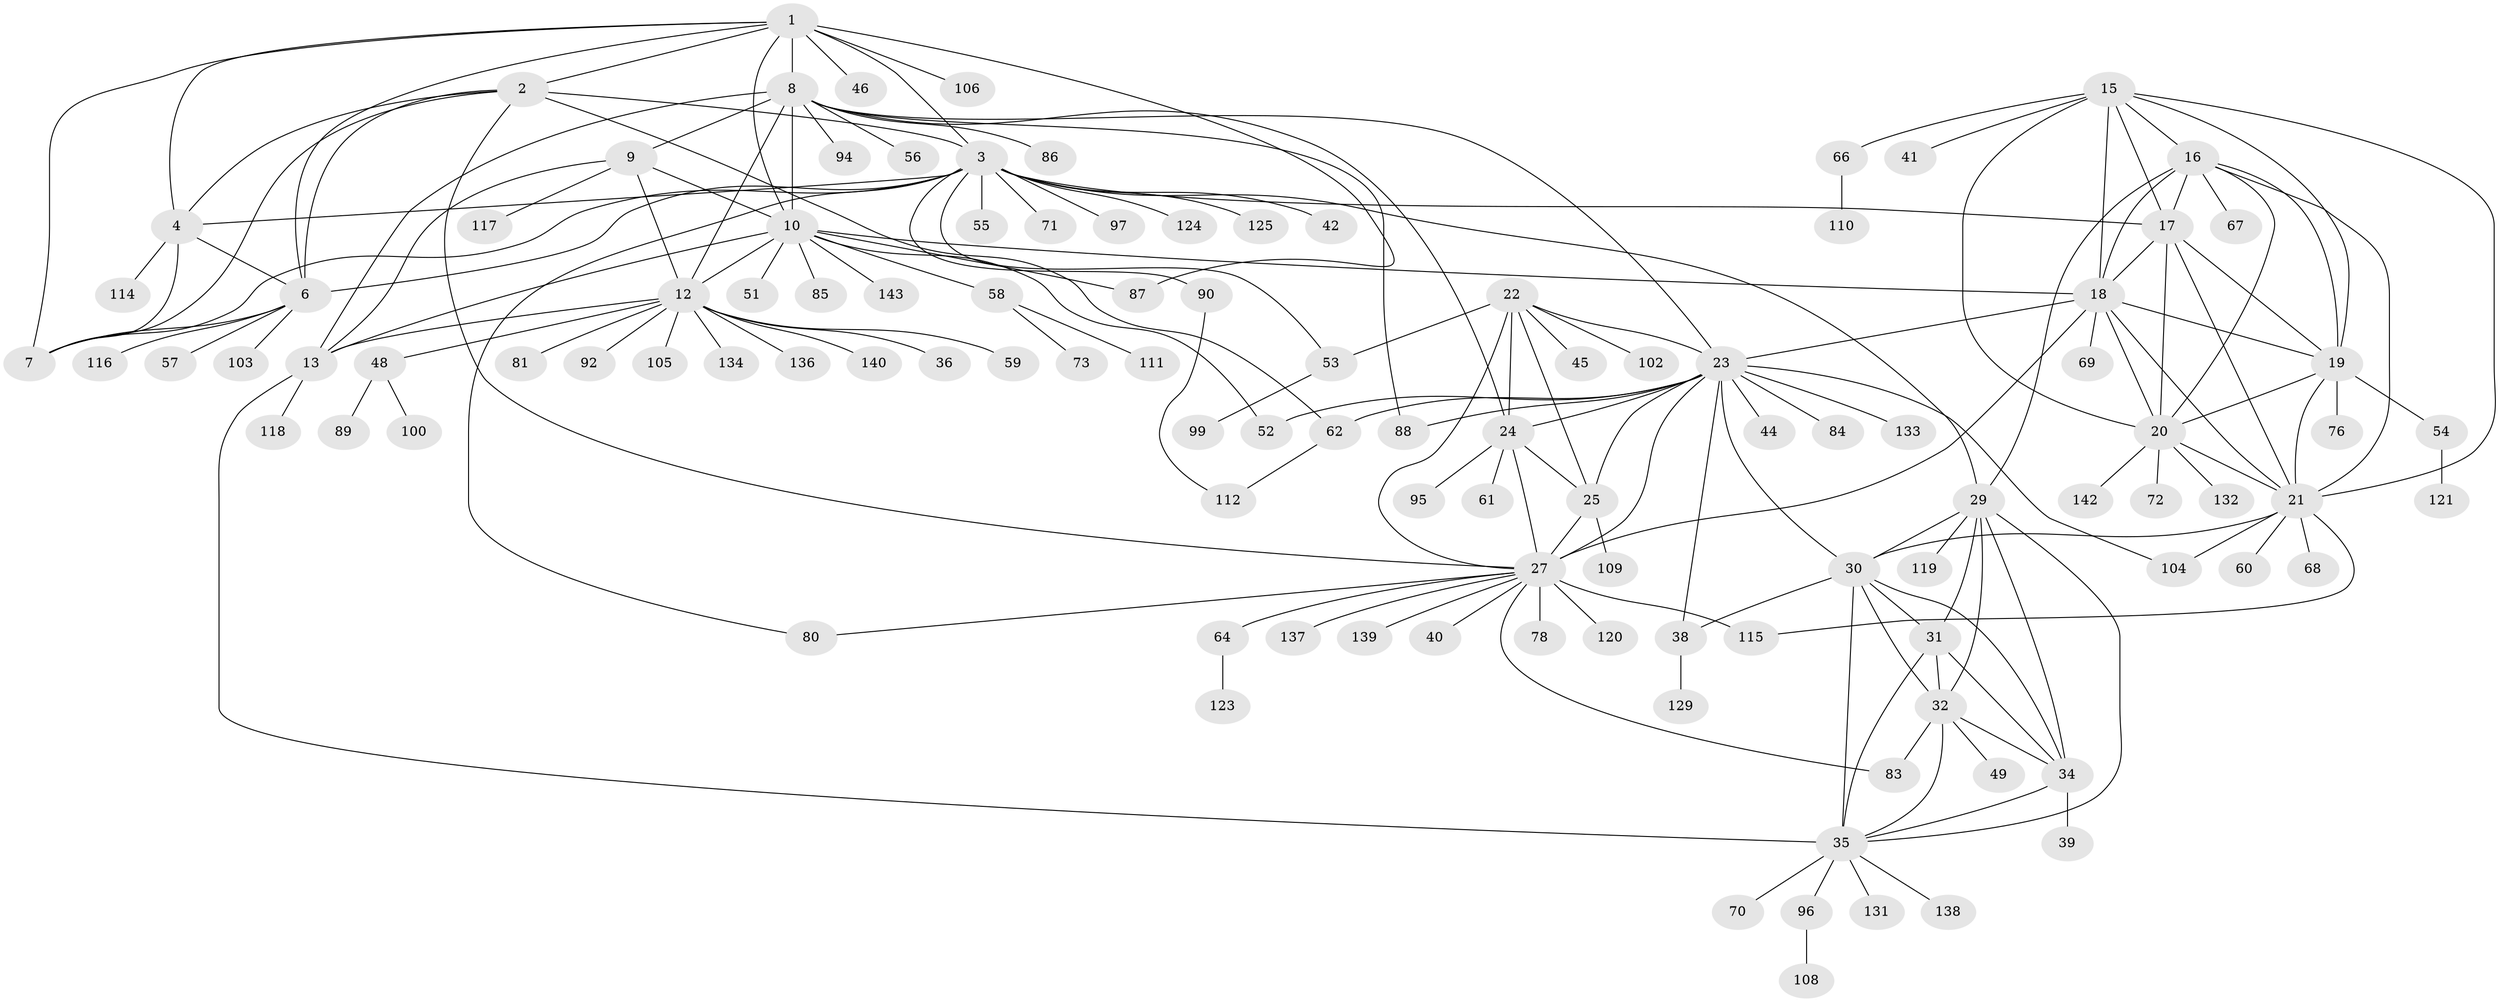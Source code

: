 // original degree distribution, {10: 0.04827586206896552, 8: 0.04827586206896552, 13: 0.006896551724137931, 7: 0.020689655172413793, 9: 0.06206896551724138, 11: 0.020689655172413793, 16: 0.006896551724137931, 15: 0.006896551724137931, 12: 0.013793103448275862, 6: 0.006896551724137931, 1: 0.5724137931034483, 3: 0.041379310344827586, 2: 0.13793103448275862, 4: 0.006896551724137931}
// Generated by graph-tools (version 1.1) at 2025/11/02/27/25 16:11:37]
// undirected, 113 vertices, 180 edges
graph export_dot {
graph [start="1"]
  node [color=gray90,style=filled];
  1 [super="+63"];
  2;
  3 [super="+5"];
  4 [super="+93"];
  6 [super="+50"];
  7 [super="+37"];
  8 [super="+14"];
  9 [super="+74"];
  10 [super="+11"];
  12 [super="+145"];
  13 [super="+107"];
  15 [super="+101"];
  16 [super="+65"];
  17 [super="+98"];
  18 [super="+127"];
  19 [super="+82"];
  20 [super="+43"];
  21 [super="+130"];
  22 [super="+128"];
  23 [super="+26"];
  24 [super="+91"];
  25;
  27 [super="+28"];
  29;
  30 [super="+33"];
  31;
  32 [super="+113"];
  34 [super="+75"];
  35 [super="+47"];
  36;
  38;
  39;
  40;
  41;
  42;
  44;
  45;
  46;
  48;
  49;
  51;
  52 [super="+126"];
  53 [super="+77"];
  54;
  55;
  56;
  57;
  58 [super="+79"];
  59;
  60;
  61;
  62;
  64;
  66;
  67;
  68;
  69;
  70;
  71;
  72;
  73;
  76;
  78;
  80;
  81;
  83;
  84;
  85;
  86;
  87;
  88 [super="+144"];
  89 [super="+141"];
  90;
  92;
  94;
  95;
  96;
  97;
  99;
  100;
  102;
  103;
  104;
  105;
  106;
  108;
  109;
  110;
  111 [super="+122"];
  112;
  114;
  115;
  116;
  117;
  118;
  119;
  120;
  121;
  123;
  124;
  125;
  129;
  131;
  132;
  133;
  134 [super="+135"];
  136;
  137;
  138;
  139;
  140;
  142;
  143;
  1 -- 2;
  1 -- 3 [weight=2];
  1 -- 4;
  1 -- 6;
  1 -- 7;
  1 -- 46;
  1 -- 106;
  1 -- 8;
  1 -- 10;
  1 -- 87;
  2 -- 3 [weight=2];
  2 -- 4;
  2 -- 6;
  2 -- 7;
  2 -- 62;
  2 -- 27;
  3 -- 4 [weight=2];
  3 -- 6 [weight=2];
  3 -- 7 [weight=2];
  3 -- 29;
  3 -- 42;
  3 -- 71;
  3 -- 80;
  3 -- 90;
  3 -- 125;
  3 -- 97;
  3 -- 17;
  3 -- 55;
  3 -- 124;
  3 -- 53;
  4 -- 6;
  4 -- 7;
  4 -- 114;
  6 -- 7;
  6 -- 57;
  6 -- 103;
  6 -- 116;
  8 -- 9 [weight=2];
  8 -- 10 [weight=4];
  8 -- 12 [weight=2];
  8 -- 13 [weight=2];
  8 -- 56;
  8 -- 86;
  8 -- 23;
  8 -- 88;
  8 -- 24;
  8 -- 94;
  9 -- 10 [weight=2];
  9 -- 12;
  9 -- 13;
  9 -- 117;
  10 -- 12 [weight=2];
  10 -- 13 [weight=2];
  10 -- 18;
  10 -- 51;
  10 -- 52;
  10 -- 58;
  10 -- 143;
  10 -- 85;
  10 -- 87;
  12 -- 13;
  12 -- 36;
  12 -- 48;
  12 -- 59;
  12 -- 81;
  12 -- 92;
  12 -- 105;
  12 -- 134;
  12 -- 136;
  12 -- 140;
  13 -- 35;
  13 -- 118;
  15 -- 16;
  15 -- 17;
  15 -- 18;
  15 -- 19;
  15 -- 20;
  15 -- 21;
  15 -- 41;
  15 -- 66;
  16 -- 17;
  16 -- 18;
  16 -- 19;
  16 -- 20;
  16 -- 21;
  16 -- 29;
  16 -- 67;
  17 -- 18;
  17 -- 19;
  17 -- 20;
  17 -- 21;
  18 -- 19;
  18 -- 20;
  18 -- 21;
  18 -- 27;
  18 -- 69;
  18 -- 23;
  19 -- 20;
  19 -- 21;
  19 -- 54;
  19 -- 76;
  20 -- 21;
  20 -- 72;
  20 -- 132;
  20 -- 142;
  21 -- 60;
  21 -- 68;
  21 -- 104;
  21 -- 115;
  21 -- 30;
  22 -- 23 [weight=2];
  22 -- 24;
  22 -- 25;
  22 -- 27 [weight=2];
  22 -- 45;
  22 -- 53;
  22 -- 102;
  23 -- 24 [weight=2];
  23 -- 25 [weight=2];
  23 -- 27 [weight=4];
  23 -- 44;
  23 -- 133;
  23 -- 38;
  23 -- 104;
  23 -- 84;
  23 -- 62;
  23 -- 88;
  23 -- 30;
  23 -- 52;
  24 -- 25;
  24 -- 27 [weight=2];
  24 -- 61;
  24 -- 95;
  25 -- 27 [weight=2];
  25 -- 109;
  27 -- 40;
  27 -- 78;
  27 -- 80;
  27 -- 120;
  27 -- 64;
  27 -- 137;
  27 -- 139;
  27 -- 115;
  27 -- 83;
  29 -- 30 [weight=2];
  29 -- 31;
  29 -- 32;
  29 -- 34;
  29 -- 35;
  29 -- 119;
  30 -- 31 [weight=2];
  30 -- 32 [weight=2];
  30 -- 34 [weight=2];
  30 -- 35 [weight=2];
  30 -- 38;
  31 -- 32;
  31 -- 34;
  31 -- 35;
  32 -- 34;
  32 -- 35;
  32 -- 49;
  32 -- 83;
  34 -- 35;
  34 -- 39;
  35 -- 70;
  35 -- 96;
  35 -- 131;
  35 -- 138;
  38 -- 129;
  48 -- 89;
  48 -- 100;
  53 -- 99;
  54 -- 121;
  58 -- 73;
  58 -- 111;
  62 -- 112;
  64 -- 123;
  66 -- 110;
  90 -- 112;
  96 -- 108;
}
